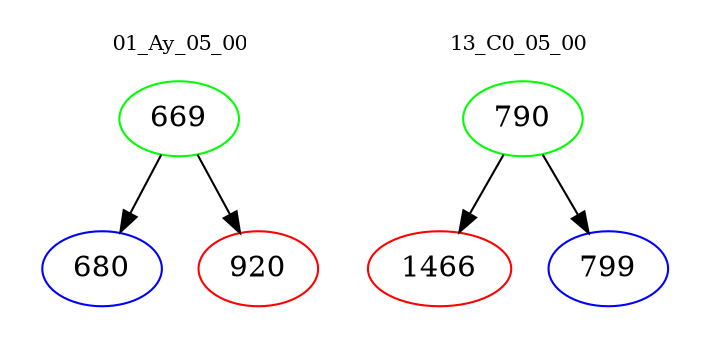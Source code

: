 digraph{
subgraph cluster_0 {
color = white
label = "01_Ay_05_00";
fontsize=10;
T0_669 [label="669", color="green"]
T0_669 -> T0_680 [color="black"]
T0_680 [label="680", color="blue"]
T0_669 -> T0_920 [color="black"]
T0_920 [label="920", color="red"]
}
subgraph cluster_1 {
color = white
label = "13_C0_05_00";
fontsize=10;
T1_790 [label="790", color="green"]
T1_790 -> T1_1466 [color="black"]
T1_1466 [label="1466", color="red"]
T1_790 -> T1_799 [color="black"]
T1_799 [label="799", color="blue"]
}
}

